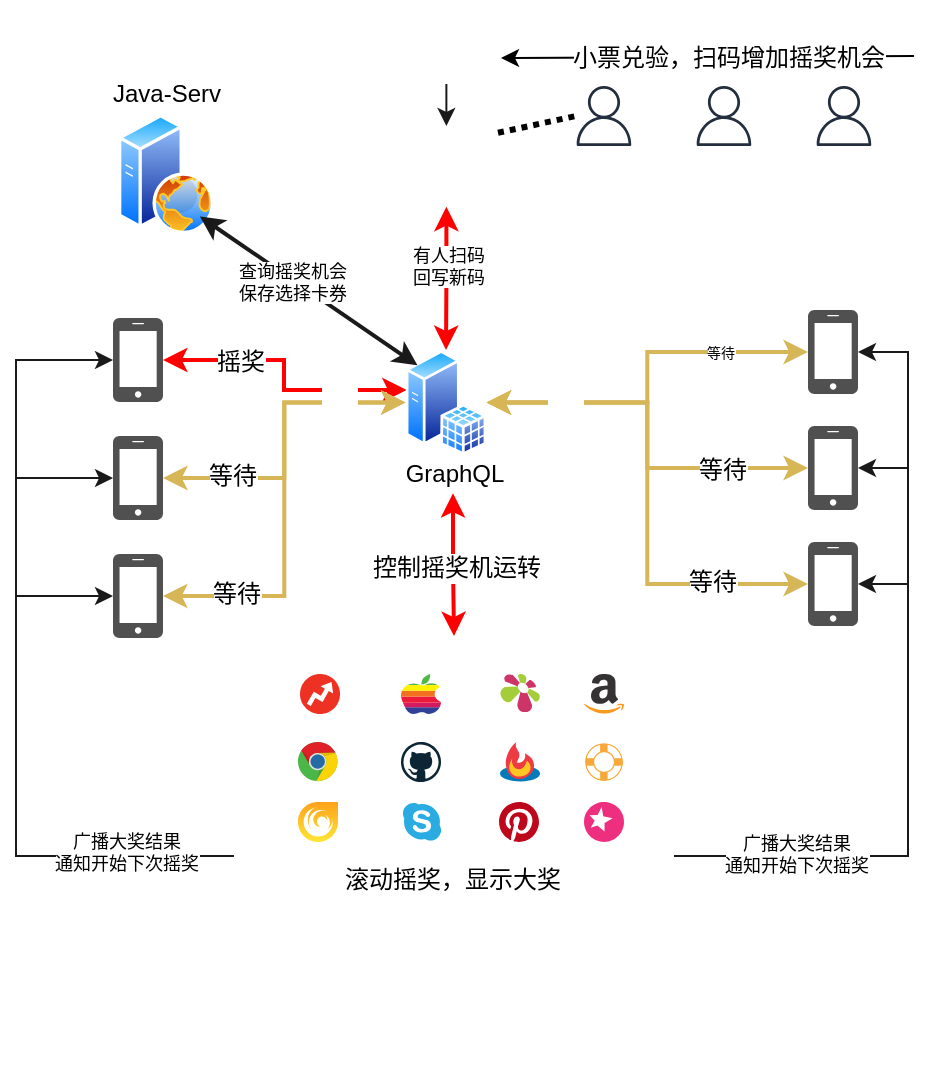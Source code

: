 <mxfile version="12.4.3" type="github" pages="1">
  <diagram id="ZQ9hvVZvNBJYVmyXXAFO" name="Page-1">
    <mxGraphModel dx="1722" dy="874" grid="1" gridSize="1" guides="1" tooltips="1" connect="1" arrows="1" fold="1" page="1" pageScale="1" pageWidth="827" pageHeight="1169" math="0" shadow="0">
      <root>
        <mxCell id="0"/>
        <mxCell id="1" parent="0"/>
        <mxCell id="WEjBrDBe1VnxncM8H6Ck-12" value="" style="group" parent="1" vertex="1" connectable="0">
          <mxGeometry x="239" y="68" width="70" height="80" as="geometry"/>
        </mxCell>
        <mxCell id="WEjBrDBe1VnxncM8H6Ck-3" value="" style="aspect=fixed;perimeter=ellipsePerimeter;html=1;align=center;shadow=0;dashed=0;spacingTop=3;image;image=img/lib/active_directory/web_server.svg;" parent="WEjBrDBe1VnxncM8H6Ck-12" vertex="1">
          <mxGeometry x="11" y="20" width="48" height="60" as="geometry"/>
        </mxCell>
        <mxCell id="WEjBrDBe1VnxncM8H6Ck-9" value="Java-Serv" style="text;html=1;align=center;verticalAlign=middle;resizable=0;points=[];;autosize=1;" parent="WEjBrDBe1VnxncM8H6Ck-12" vertex="1">
          <mxGeometry width="70" height="20" as="geometry"/>
        </mxCell>
        <mxCell id="WEjBrDBe1VnxncM8H6Ck-85" style="edgeStyle=orthogonalEdgeStyle;rounded=0;orthogonalLoop=1;jettySize=auto;html=1;endArrow=classic;endFill=1;strokeColor=#FF0000;strokeWidth=2;startArrow=classic;startFill=1;" parent="1" source="WEjBrDBe1VnxncM8H6Ck-15" target="WEjBrDBe1VnxncM8H6Ck-4" edge="1">
          <mxGeometry relative="1" as="geometry">
            <Array as="points">
              <mxPoint x="333" y="211"/>
              <mxPoint x="333" y="226"/>
            </Array>
          </mxGeometry>
        </mxCell>
        <mxCell id="WEjBrDBe1VnxncM8H6Ck-95" value="摇奖" style="text;html=1;align=center;verticalAlign=middle;resizable=0;points=[];;labelBackgroundColor=#ffffff;" parent="WEjBrDBe1VnxncM8H6Ck-85" vertex="1" connectable="0">
          <mxGeometry x="-0.385" y="-1" relative="1" as="geometry">
            <mxPoint x="-3.57" as="offset"/>
          </mxGeometry>
        </mxCell>
        <mxCell id="WEjBrDBe1VnxncM8H6Ck-15" value="" style="pointerEvents=1;shadow=0;dashed=0;html=1;strokeColor=none;fillColor=#505050;labelPosition=center;verticalLabelPosition=bottom;verticalAlign=top;outlineConnect=0;align=center;shape=mxgraph.office.devices.cell_phone_iphone_standalone;" parent="1" vertex="1">
          <mxGeometry x="247.5" y="190" width="25" height="42" as="geometry"/>
        </mxCell>
        <mxCell id="WEjBrDBe1VnxncM8H6Ck-86" style="edgeStyle=orthogonalEdgeStyle;rounded=0;orthogonalLoop=1;jettySize=auto;html=1;entryX=0;entryY=0.5;entryDx=0;entryDy=0;endArrow=classic;endFill=1;strokeColor=#d6b656;strokeWidth=2;startArrow=classic;startFill=1;fillColor=#fff2cc;" parent="1" source="WEjBrDBe1VnxncM8H6Ck-16" target="WEjBrDBe1VnxncM8H6Ck-4" edge="1">
          <mxGeometry relative="1" as="geometry"/>
        </mxCell>
        <mxCell id="WEjBrDBe1VnxncM8H6Ck-96" value="等待" style="text;html=1;align=center;verticalAlign=middle;resizable=0;points=[];;labelBackgroundColor=#ffffff;" parent="WEjBrDBe1VnxncM8H6Ck-86" vertex="1" connectable="0">
          <mxGeometry x="-0.57" y="1" relative="1" as="geometry">
            <mxPoint as="offset"/>
          </mxGeometry>
        </mxCell>
        <mxCell id="WEjBrDBe1VnxncM8H6Ck-16" value="" style="pointerEvents=1;shadow=0;dashed=0;html=1;strokeColor=none;fillColor=#505050;labelPosition=center;verticalLabelPosition=bottom;verticalAlign=top;outlineConnect=0;align=center;shape=mxgraph.office.devices.cell_phone_iphone_standalone;" parent="1" vertex="1">
          <mxGeometry x="247.5" y="249" width="25" height="42" as="geometry"/>
        </mxCell>
        <mxCell id="WEjBrDBe1VnxncM8H6Ck-87" style="edgeStyle=orthogonalEdgeStyle;rounded=0;orthogonalLoop=1;jettySize=auto;html=1;entryX=0;entryY=0.5;entryDx=0;entryDy=0;endArrow=classic;endFill=1;strokeColor=#d6b656;strokeWidth=2;startArrow=classic;startFill=1;fillColor=#fff2cc;" parent="1" source="WEjBrDBe1VnxncM8H6Ck-18" target="WEjBrDBe1VnxncM8H6Ck-4" edge="1">
          <mxGeometry relative="1" as="geometry"/>
        </mxCell>
        <mxCell id="WEjBrDBe1VnxncM8H6Ck-97" value="等待" style="text;html=1;align=center;verticalAlign=middle;resizable=0;points=[];;labelBackgroundColor=#ffffff;" parent="WEjBrDBe1VnxncM8H6Ck-87" vertex="1" connectable="0">
          <mxGeometry x="-0.668" y="1" relative="1" as="geometry">
            <mxPoint as="offset"/>
          </mxGeometry>
        </mxCell>
        <mxCell id="WEjBrDBe1VnxncM8H6Ck-18" value="" style="pointerEvents=1;shadow=0;dashed=0;html=1;strokeColor=none;fillColor=#505050;labelPosition=center;verticalLabelPosition=bottom;verticalAlign=top;outlineConnect=0;align=center;shape=mxgraph.office.devices.cell_phone_iphone_standalone;" parent="1" vertex="1">
          <mxGeometry x="247.5" y="308" width="25" height="42" as="geometry"/>
        </mxCell>
        <mxCell id="WEjBrDBe1VnxncM8H6Ck-21" value="" style="shape=image;html=1;verticalAlign=top;verticalLabelPosition=bottom;labelBackgroundColor=#ffffff;imageAspect=0;aspect=fixed;image=https://cdn2.iconfinder.com/data/icons/thesquid-ink-40-free-flat-icon-pack/64/support-128.png" parent="1" vertex="1">
          <mxGeometry x="393.19" y="31" width="42" height="42" as="geometry"/>
        </mxCell>
        <mxCell id="WEjBrDBe1VnxncM8H6Ck-93" style="edgeStyle=orthogonalEdgeStyle;rounded=0;orthogonalLoop=1;jettySize=auto;html=1;endArrow=classic;endFill=1;strokeColor=#FF0000;strokeWidth=2;startArrow=classic;startFill=1;" parent="1" source="WEjBrDBe1VnxncM8H6Ck-23" target="WEjBrDBe1VnxncM8H6Ck-4" edge="1">
          <mxGeometry relative="1" as="geometry"/>
        </mxCell>
        <mxCell id="WEjBrDBe1VnxncM8H6Ck-119" value="有人扫码&lt;br&gt;回写新码" style="text;html=1;align=center;verticalAlign=middle;resizable=0;points=[];;labelBackgroundColor=#ffffff;fontSize=9;" parent="WEjBrDBe1VnxncM8H6Ck-93" vertex="1" connectable="0">
          <mxGeometry x="-0.176" y="1" relative="1" as="geometry">
            <mxPoint as="offset"/>
          </mxGeometry>
        </mxCell>
        <mxCell id="WEjBrDBe1VnxncM8H6Ck-23" value="" style="shape=image;html=1;verticalAlign=top;verticalLabelPosition=bottom;labelBackgroundColor=#ffffff;imageAspect=0;aspect=fixed;image=https://cdn1.iconfinder.com/data/icons/100-basic-for-user-interface/32/68-qr_code-128.png" parent="1" vertex="1">
          <mxGeometry x="394" y="94" width="40.38" height="40.38" as="geometry"/>
        </mxCell>
        <mxCell id="WEjBrDBe1VnxncM8H6Ck-26" value="" style="outlineConnect=0;fontColor=#232F3E;gradientColor=none;fillColor=#232F3E;strokeColor=none;dashed=0;verticalLabelPosition=bottom;verticalAlign=top;align=center;html=1;fontSize=12;fontStyle=0;aspect=fixed;pointerEvents=1;shape=mxgraph.aws4.user;" parent="1" vertex="1">
          <mxGeometry x="598" y="74" width="30" height="30" as="geometry"/>
        </mxCell>
        <mxCell id="WEjBrDBe1VnxncM8H6Ck-27" value="" style="outlineConnect=0;fontColor=#232F3E;gradientColor=none;fillColor=#232F3E;strokeColor=none;dashed=0;verticalLabelPosition=bottom;verticalAlign=top;align=center;html=1;fontSize=12;fontStyle=0;aspect=fixed;pointerEvents=1;shape=mxgraph.aws4.user;" parent="1" vertex="1">
          <mxGeometry x="538" y="74" width="30" height="30" as="geometry"/>
        </mxCell>
        <mxCell id="WEjBrDBe1VnxncM8H6Ck-28" value="" style="outlineConnect=0;fontColor=#232F3E;gradientColor=none;fillColor=#232F3E;strokeColor=none;dashed=0;verticalLabelPosition=bottom;verticalAlign=top;align=center;html=1;fontSize=12;fontStyle=0;aspect=fixed;pointerEvents=1;shape=mxgraph.aws4.user;" parent="1" vertex="1">
          <mxGeometry x="478" y="74" width="30" height="30" as="geometry"/>
        </mxCell>
        <mxCell id="WEjBrDBe1VnxncM8H6Ck-88" style="edgeStyle=orthogonalEdgeStyle;rounded=0;orthogonalLoop=1;jettySize=auto;html=1;endArrow=classic;endFill=1;strokeColor=#d6b656;strokeWidth=2;startArrow=classic;startFill=1;fillColor=#fff2cc;" parent="1" source="WEjBrDBe1VnxncM8H6Ck-29" target="WEjBrDBe1VnxncM8H6Ck-4" edge="1">
          <mxGeometry relative="1" as="geometry"/>
        </mxCell>
        <mxCell id="WEjBrDBe1VnxncM8H6Ck-100" value="&lt;font style=&quot;font-size: 7px&quot;&gt;等待&lt;br&gt;&lt;/font&gt;" style="text;html=1;align=center;verticalAlign=middle;resizable=0;points=[];;labelBackgroundColor=#ffffff;" parent="WEjBrDBe1VnxncM8H6Ck-88" vertex="1" connectable="0">
          <mxGeometry x="-0.444" y="-3" relative="1" as="geometry">
            <mxPoint x="7.72" y="1.86" as="offset"/>
          </mxGeometry>
        </mxCell>
        <mxCell id="WEjBrDBe1VnxncM8H6Ck-29" value="" style="pointerEvents=1;shadow=0;dashed=0;html=1;strokeColor=none;fillColor=#505050;labelPosition=center;verticalLabelPosition=bottom;verticalAlign=top;outlineConnect=0;align=center;shape=mxgraph.office.devices.cell_phone_iphone_standalone;" parent="1" vertex="1">
          <mxGeometry x="595" y="186" width="25" height="42" as="geometry"/>
        </mxCell>
        <mxCell id="WEjBrDBe1VnxncM8H6Ck-89" style="edgeStyle=orthogonalEdgeStyle;rounded=0;orthogonalLoop=1;jettySize=auto;html=1;endArrow=classic;endFill=1;strokeColor=#d6b656;strokeWidth=2;startArrow=classic;startFill=1;fillColor=#fff2cc;" parent="1" source="WEjBrDBe1VnxncM8H6Ck-30" target="WEjBrDBe1VnxncM8H6Ck-4" edge="1">
          <mxGeometry relative="1" as="geometry"/>
        </mxCell>
        <mxCell id="WEjBrDBe1VnxncM8H6Ck-98" value="等待" style="text;html=1;align=center;verticalAlign=middle;resizable=0;points=[];;labelBackgroundColor=#ffffff;" parent="WEjBrDBe1VnxncM8H6Ck-89" vertex="1" connectable="0">
          <mxGeometry x="-0.55" y="1" relative="1" as="geometry">
            <mxPoint as="offset"/>
          </mxGeometry>
        </mxCell>
        <mxCell id="WEjBrDBe1VnxncM8H6Ck-30" value="" style="pointerEvents=1;shadow=0;dashed=0;html=1;strokeColor=none;fillColor=#505050;labelPosition=center;verticalLabelPosition=bottom;verticalAlign=top;outlineConnect=0;align=center;shape=mxgraph.office.devices.cell_phone_iphone_standalone;" parent="1" vertex="1">
          <mxGeometry x="595" y="244" width="25" height="42" as="geometry"/>
        </mxCell>
        <mxCell id="WEjBrDBe1VnxncM8H6Ck-91" style="edgeStyle=orthogonalEdgeStyle;rounded=0;orthogonalLoop=1;jettySize=auto;html=1;entryX=1;entryY=0.5;entryDx=0;entryDy=0;endArrow=classic;endFill=1;strokeColor=#d6b656;strokeWidth=2;startArrow=classic;startFill=1;fillColor=#fff2cc;" parent="1" source="WEjBrDBe1VnxncM8H6Ck-32" target="WEjBrDBe1VnxncM8H6Ck-4" edge="1">
          <mxGeometry relative="1" as="geometry"/>
        </mxCell>
        <mxCell id="WEjBrDBe1VnxncM8H6Ck-99" value="等待" style="text;html=1;align=center;verticalAlign=middle;resizable=0;points=[];;labelBackgroundColor=#ffffff;" parent="WEjBrDBe1VnxncM8H6Ck-91" vertex="1" connectable="0">
          <mxGeometry x="-0.616" y="-1" relative="1" as="geometry">
            <mxPoint as="offset"/>
          </mxGeometry>
        </mxCell>
        <mxCell id="WEjBrDBe1VnxncM8H6Ck-32" value="" style="pointerEvents=1;shadow=0;dashed=0;html=1;strokeColor=none;fillColor=#505050;labelPosition=center;verticalLabelPosition=bottom;verticalAlign=top;outlineConnect=0;align=center;shape=mxgraph.office.devices.cell_phone_iphone_standalone;" parent="1" vertex="1">
          <mxGeometry x="595" y="302" width="25" height="42" as="geometry"/>
        </mxCell>
        <mxCell id="WEjBrDBe1VnxncM8H6Ck-33" value="" style="endArrow=classic;html=1;" parent="1" edge="1">
          <mxGeometry width="50" height="50" relative="1" as="geometry">
            <mxPoint x="648" y="59" as="sourcePoint"/>
            <mxPoint x="441.5" y="60" as="targetPoint"/>
          </mxGeometry>
        </mxCell>
        <mxCell id="WEjBrDBe1VnxncM8H6Ck-34" value="小票兑验，扫码增加摇奖机会" style="text;html=1;align=center;verticalAlign=middle;resizable=0;points=[];;labelBackgroundColor=#ffffff;" parent="WEjBrDBe1VnxncM8H6Ck-33" vertex="1" connectable="0">
          <mxGeometry x="0.049" y="-1" relative="1" as="geometry">
            <mxPoint x="15.24" y="1" as="offset"/>
          </mxGeometry>
        </mxCell>
        <mxCell id="WEjBrDBe1VnxncM8H6Ck-81" value="" style="group" parent="1" vertex="1" connectable="0">
          <mxGeometry x="308" y="349" width="220" height="220" as="geometry"/>
        </mxCell>
        <mxCell id="WEjBrDBe1VnxncM8H6Ck-8" value="" style="shape=image;html=1;verticalAlign=top;verticalLabelPosition=bottom;labelBackgroundColor=#ffffff;imageAspect=0;aspect=fixed;image=https://cdn2.iconfinder.com/data/icons/pittogrammi/142/03-128.png" parent="WEjBrDBe1VnxncM8H6Ck-81" vertex="1">
          <mxGeometry width="220" height="220" as="geometry"/>
        </mxCell>
        <mxCell id="WEjBrDBe1VnxncM8H6Ck-69" value="" style="dashed=0;outlineConnect=0;html=1;align=center;labelPosition=center;verticalLabelPosition=bottom;verticalAlign=top;shape=mxgraph.weblogos.apple_classic" parent="WEjBrDBe1VnxncM8H6Ck-81" vertex="1">
          <mxGeometry x="83.5" y="19" width="20" height="20" as="geometry"/>
        </mxCell>
        <mxCell id="WEjBrDBe1VnxncM8H6Ck-71" value="" style="dashed=0;outlineConnect=0;html=1;align=center;labelPosition=center;verticalLabelPosition=bottom;verticalAlign=top;shape=mxgraph.weblogos.amazon" parent="WEjBrDBe1VnxncM8H6Ck-81" vertex="1">
          <mxGeometry x="175" y="19.0" width="20" height="20" as="geometry"/>
        </mxCell>
        <mxCell id="WEjBrDBe1VnxncM8H6Ck-72" value="" style="dashed=0;outlineConnect=0;html=1;align=center;labelPosition=center;verticalLabelPosition=bottom;verticalAlign=top;shape=mxgraph.weblogos.chrome" parent="WEjBrDBe1VnxncM8H6Ck-81" vertex="1">
          <mxGeometry x="32" y="53" width="20" height="20" as="geometry"/>
        </mxCell>
        <mxCell id="WEjBrDBe1VnxncM8H6Ck-74" value="" style="dashed=0;outlineConnect=0;html=1;align=center;labelPosition=center;verticalLabelPosition=bottom;verticalAlign=top;shape=mxgraph.weblogos.bookmarks.fr" parent="WEjBrDBe1VnxncM8H6Ck-81" vertex="1">
          <mxGeometry x="133" y="19" width="20" height="20" as="geometry"/>
        </mxCell>
        <mxCell id="WEjBrDBe1VnxncM8H6Ck-75" value="" style="dashed=0;outlineConnect=0;html=1;align=center;labelPosition=center;verticalLabelPosition=bottom;verticalAlign=top;shape=mxgraph.weblogos.buzzfeed;fillColor=#ED3223;strokeColor=none" parent="WEjBrDBe1VnxncM8H6Ck-81" vertex="1">
          <mxGeometry x="33" y="19" width="20" height="20" as="geometry"/>
        </mxCell>
        <mxCell id="WEjBrDBe1VnxncM8H6Ck-76" value="" style="dashed=0;outlineConnect=0;html=1;align=center;labelPosition=center;verticalLabelPosition=bottom;verticalAlign=top;shape=mxgraph.weblogos.designfloat;strokeColor=none" parent="WEjBrDBe1VnxncM8H6Ck-81" vertex="1">
          <mxGeometry x="175" y="53.0" width="20" height="20" as="geometry"/>
        </mxCell>
        <mxCell id="WEjBrDBe1VnxncM8H6Ck-77" value="滚动摇奖，显示大奖" style="text;html=1;align=center;verticalAlign=middle;resizable=0;points=[];;autosize=1;" parent="WEjBrDBe1VnxncM8H6Ck-81" vertex="1">
          <mxGeometry x="49" y="112" width="119" height="19" as="geometry"/>
        </mxCell>
        <mxCell id="-kljzyaK-KWhkCO0UmkW-14" value="" style="dashed=0;outlineConnect=0;html=1;align=center;labelPosition=center;verticalLabelPosition=bottom;verticalAlign=top;shape=mxgraph.weblogos.github" vertex="1" parent="WEjBrDBe1VnxncM8H6Ck-81">
          <mxGeometry x="83.5" y="53" width="20" height="20" as="geometry"/>
        </mxCell>
        <mxCell id="-kljzyaK-KWhkCO0UmkW-16" value="" style="dashed=0;outlineConnect=0;html=1;align=center;labelPosition=center;verticalLabelPosition=bottom;verticalAlign=top;shape=mxgraph.weblogos.feedburner" vertex="1" parent="WEjBrDBe1VnxncM8H6Ck-81">
          <mxGeometry x="133" y="53" width="20" height="20" as="geometry"/>
        </mxCell>
        <mxCell id="-kljzyaK-KWhkCO0UmkW-17" value="" style="dashed=0;outlineConnect=0;html=1;align=center;labelPosition=center;verticalLabelPosition=bottom;verticalAlign=top;shape=mxgraph.weblogos.playfire;fillColor=#FDA21A;gradientColor=#FEE635;strokeColor=none" vertex="1" parent="WEjBrDBe1VnxncM8H6Ck-81">
          <mxGeometry x="32" y="83" width="20" height="20" as="geometry"/>
        </mxCell>
        <mxCell id="-kljzyaK-KWhkCO0UmkW-18" value="" style="dashed=0;outlineConnect=0;html=1;align=center;labelPosition=center;verticalLabelPosition=bottom;verticalAlign=top;shape=mxgraph.weblogos.skype;fillColor=#2AACE2;strokeColor=none" vertex="1" parent="WEjBrDBe1VnxncM8H6Ck-81">
          <mxGeometry x="84" y="83.0" width="20" height="20" as="geometry"/>
        </mxCell>
        <mxCell id="-kljzyaK-KWhkCO0UmkW-19" value="" style="dashed=0;outlineConnect=0;html=1;align=center;labelPosition=center;verticalLabelPosition=bottom;verticalAlign=top;shape=mxgraph.weblogos.pinterest;fillColor=#BD081C;strokeColor=none" vertex="1" parent="WEjBrDBe1VnxncM8H6Ck-81">
          <mxGeometry x="132.5" y="83" width="20" height="20" as="geometry"/>
        </mxCell>
        <mxCell id="-kljzyaK-KWhkCO0UmkW-20" value="" style="dashed=0;outlineConnect=0;html=1;align=center;labelPosition=center;verticalLabelPosition=bottom;verticalAlign=top;shape=mxgraph.weblogos.socialvibe;fillColor=#EE2F7F;strokeColor=none" vertex="1" parent="WEjBrDBe1VnxncM8H6Ck-81">
          <mxGeometry x="175" y="83" width="20" height="20" as="geometry"/>
        </mxCell>
        <mxCell id="WEjBrDBe1VnxncM8H6Ck-83" value="" style="group" parent="1" vertex="1" connectable="0">
          <mxGeometry x="387.5" y="206" width="77" height="70" as="geometry"/>
        </mxCell>
        <mxCell id="WEjBrDBe1VnxncM8H6Ck-4" value="" style="aspect=fixed;perimeter=ellipsePerimeter;html=1;align=center;shadow=0;dashed=0;spacingTop=3;image;image=img/lib/active_directory/sql_server.svg;" parent="WEjBrDBe1VnxncM8H6Ck-83" vertex="1">
          <mxGeometry x="6.288" width="40.46" height="52.545" as="geometry"/>
        </mxCell>
        <mxCell id="WEjBrDBe1VnxncM8H6Ck-10" value="GraphQL" style="text;html=1;align=center;verticalAlign=middle;resizable=0;points=[];;autosize=1;" parent="WEjBrDBe1VnxncM8H6Ck-83" vertex="1">
          <mxGeometry y="51.579" width="60" height="20" as="geometry"/>
        </mxCell>
        <mxCell id="WEjBrDBe1VnxncM8H6Ck-92" style="edgeStyle=orthogonalEdgeStyle;rounded=0;orthogonalLoop=1;jettySize=auto;html=1;endArrow=classic;endFill=1;strokeColor=#FF0000;strokeWidth=2;startArrow=classic;startFill=1;" parent="1" source="WEjBrDBe1VnxncM8H6Ck-10" target="WEjBrDBe1VnxncM8H6Ck-8" edge="1">
          <mxGeometry relative="1" as="geometry"/>
        </mxCell>
        <mxCell id="WEjBrDBe1VnxncM8H6Ck-107" value="控制摇奖机运转" style="text;html=1;align=center;verticalAlign=middle;resizable=0;points=[];;labelBackgroundColor=#ffffff;" parent="WEjBrDBe1VnxncM8H6Ck-92" vertex="1" connectable="0">
          <mxGeometry x="0.04" y="1" relative="1" as="geometry">
            <mxPoint as="offset"/>
          </mxGeometry>
        </mxCell>
        <mxCell id="WEjBrDBe1VnxncM8H6Ck-102" value="" style="endArrow=classic;html=1;strokeColor=#1A1A1A;strokeWidth=2;exitX=0;exitY=0;exitDx=0;exitDy=0;entryX=1;entryY=1;entryDx=0;entryDy=0;startArrow=classic;startFill=1;" parent="1" source="WEjBrDBe1VnxncM8H6Ck-4" target="WEjBrDBe1VnxncM8H6Ck-3" edge="1">
          <mxGeometry width="50" height="50" relative="1" as="geometry">
            <mxPoint x="180" y="171" as="sourcePoint"/>
            <mxPoint x="230" y="121" as="targetPoint"/>
          </mxGeometry>
        </mxCell>
        <mxCell id="WEjBrDBe1VnxncM8H6Ck-109" value="查询摇奖机会&lt;br&gt;保存选择卡券" style="text;html=1;align=center;verticalAlign=middle;resizable=0;points=[];;labelBackgroundColor=#ffffff;fontSize=9;" parent="WEjBrDBe1VnxncM8H6Ck-102" vertex="1" connectable="0">
          <mxGeometry x="0.149" y="1" relative="1" as="geometry">
            <mxPoint as="offset"/>
          </mxGeometry>
        </mxCell>
        <mxCell id="WEjBrDBe1VnxncM8H6Ck-110" style="edgeStyle=orthogonalEdgeStyle;rounded=0;orthogonalLoop=1;jettySize=auto;html=1;startArrow=none;startFill=0;endArrow=classic;endFill=1;strokeColor=#1A1A1A;strokeWidth=1;fontSize=9;" parent="1" source="WEjBrDBe1VnxncM8H6Ck-8" target="WEjBrDBe1VnxncM8H6Ck-15" edge="1">
          <mxGeometry relative="1" as="geometry">
            <Array as="points">
              <mxPoint x="199" y="459"/>
              <mxPoint x="199" y="211"/>
            </Array>
          </mxGeometry>
        </mxCell>
        <mxCell id="WEjBrDBe1VnxncM8H6Ck-111" style="edgeStyle=orthogonalEdgeStyle;rounded=0;orthogonalLoop=1;jettySize=auto;html=1;startArrow=none;startFill=0;endArrow=classic;endFill=1;strokeColor=#1A1A1A;strokeWidth=1;fontSize=9;" parent="1" source="WEjBrDBe1VnxncM8H6Ck-8" target="WEjBrDBe1VnxncM8H6Ck-16" edge="1">
          <mxGeometry relative="1" as="geometry">
            <Array as="points">
              <mxPoint x="199" y="459"/>
              <mxPoint x="199" y="270"/>
            </Array>
          </mxGeometry>
        </mxCell>
        <mxCell id="WEjBrDBe1VnxncM8H6Ck-112" style="edgeStyle=orthogonalEdgeStyle;rounded=0;orthogonalLoop=1;jettySize=auto;html=1;startArrow=none;startFill=0;endArrow=classic;endFill=1;strokeColor=#1A1A1A;strokeWidth=1;fontSize=9;" parent="1" source="WEjBrDBe1VnxncM8H6Ck-8" target="WEjBrDBe1VnxncM8H6Ck-18" edge="1">
          <mxGeometry relative="1" as="geometry">
            <Array as="points">
              <mxPoint x="199" y="459"/>
              <mxPoint x="199" y="329"/>
            </Array>
          </mxGeometry>
        </mxCell>
        <mxCell id="WEjBrDBe1VnxncM8H6Ck-117" value="广播大奖结果&lt;br&gt;通知开始下次摇奖" style="text;html=1;align=center;verticalAlign=middle;resizable=0;points=[];;labelBackgroundColor=#ffffff;fontSize=9;" parent="WEjBrDBe1VnxncM8H6Ck-112" vertex="1" connectable="0">
          <mxGeometry x="-0.625" y="-2" relative="1" as="geometry">
            <mxPoint as="offset"/>
          </mxGeometry>
        </mxCell>
        <mxCell id="WEjBrDBe1VnxncM8H6Ck-113" style="edgeStyle=orthogonalEdgeStyle;rounded=0;orthogonalLoop=1;jettySize=auto;html=1;exitX=1;exitY=0.5;exitDx=0;exitDy=0;startArrow=none;startFill=0;endArrow=classic;endFill=1;strokeColor=#1A1A1A;strokeWidth=1;fontSize=9;" parent="1" source="WEjBrDBe1VnxncM8H6Ck-8" target="WEjBrDBe1VnxncM8H6Ck-29" edge="1">
          <mxGeometry relative="1" as="geometry">
            <Array as="points">
              <mxPoint x="645" y="459"/>
              <mxPoint x="645" y="207"/>
            </Array>
          </mxGeometry>
        </mxCell>
        <mxCell id="WEjBrDBe1VnxncM8H6Ck-114" style="edgeStyle=orthogonalEdgeStyle;rounded=0;orthogonalLoop=1;jettySize=auto;html=1;startArrow=none;startFill=0;endArrow=classic;endFill=1;strokeColor=#1A1A1A;strokeWidth=1;fontSize=9;" parent="1" source="WEjBrDBe1VnxncM8H6Ck-8" target="WEjBrDBe1VnxncM8H6Ck-30" edge="1">
          <mxGeometry relative="1" as="geometry">
            <Array as="points">
              <mxPoint x="645" y="459"/>
              <mxPoint x="645" y="265"/>
            </Array>
          </mxGeometry>
        </mxCell>
        <mxCell id="WEjBrDBe1VnxncM8H6Ck-115" style="edgeStyle=orthogonalEdgeStyle;rounded=0;orthogonalLoop=1;jettySize=auto;html=1;startArrow=none;startFill=0;endArrow=classic;endFill=1;strokeColor=#1A1A1A;strokeWidth=1;fontSize=9;" parent="1" source="WEjBrDBe1VnxncM8H6Ck-8" target="WEjBrDBe1VnxncM8H6Ck-32" edge="1">
          <mxGeometry relative="1" as="geometry">
            <Array as="points">
              <mxPoint x="645" y="459"/>
              <mxPoint x="645" y="323"/>
            </Array>
          </mxGeometry>
        </mxCell>
        <mxCell id="WEjBrDBe1VnxncM8H6Ck-116" value="广播大奖结果&lt;br&gt;通知开始下次摇奖" style="text;html=1;align=center;verticalAlign=middle;resizable=0;points=[];;labelBackgroundColor=#ffffff;fontSize=9;" parent="WEjBrDBe1VnxncM8H6Ck-115" vertex="1" connectable="0">
          <mxGeometry x="-0.564" y="1" relative="1" as="geometry">
            <mxPoint as="offset"/>
          </mxGeometry>
        </mxCell>
        <mxCell id="WEjBrDBe1VnxncM8H6Ck-118" value="" style="endArrow=classic;html=1;strokeColor=#1A1A1A;strokeWidth=1;fontSize=9;exitX=0.5;exitY=1;exitDx=0;exitDy=0;entryX=0.5;entryY=0;entryDx=0;entryDy=0;" parent="1" source="WEjBrDBe1VnxncM8H6Ck-21" target="WEjBrDBe1VnxncM8H6Ck-23" edge="1">
          <mxGeometry width="50" height="50" relative="1" as="geometry">
            <mxPoint x="121" y="120" as="sourcePoint"/>
            <mxPoint x="171" y="70" as="targetPoint"/>
          </mxGeometry>
        </mxCell>
        <mxCell id="-kljzyaK-KWhkCO0UmkW-1" value="" style="shape=image;html=1;verticalAlign=top;verticalLabelPosition=bottom;labelBackgroundColor=#ffffff;imageAspect=0;aspect=fixed;image=https://cdn3.iconfinder.com/data/icons/tango-icon-library/48/view-refresh-128.png;imageBackground=#FFFFFF;" vertex="1" parent="1">
          <mxGeometry x="404.14" y="106" width="18" height="18" as="geometry"/>
        </mxCell>
        <mxCell id="-kljzyaK-KWhkCO0UmkW-8" value="" style="shape=image;html=1;verticalAlign=top;verticalLabelPosition=bottom;labelBackgroundColor=#ffffff;imageAspect=0;aspect=fixed;image=https://cdn3.iconfinder.com/data/icons/tango-icon-library/48/view-refresh-128.png;imageBackground=#FFFFFF;" vertex="1" parent="1">
          <mxGeometry x="465" y="224" width="18" height="18" as="geometry"/>
        </mxCell>
        <mxCell id="-kljzyaK-KWhkCO0UmkW-13" value="" style="shape=image;html=1;verticalAlign=top;verticalLabelPosition=bottom;labelBackgroundColor=#ffffff;imageAspect=0;aspect=fixed;image=https://cdn3.iconfinder.com/data/icons/tango-icon-library/48/view-refresh-128.png;imageBackground=#FFFFFF;" vertex="1" parent="1">
          <mxGeometry x="352" y="221" width="18" height="18" as="geometry"/>
        </mxCell>
        <mxCell id="-kljzyaK-KWhkCO0UmkW-21" value="" style="endArrow=none;dashed=1;html=1;strokeWidth=3;dashPattern=1 1;" edge="1" parent="1">
          <mxGeometry width="50" height="50" relative="1" as="geometry">
            <mxPoint x="440" y="97.38" as="sourcePoint"/>
            <mxPoint x="479" y="89" as="targetPoint"/>
          </mxGeometry>
        </mxCell>
      </root>
    </mxGraphModel>
  </diagram>
</mxfile>
